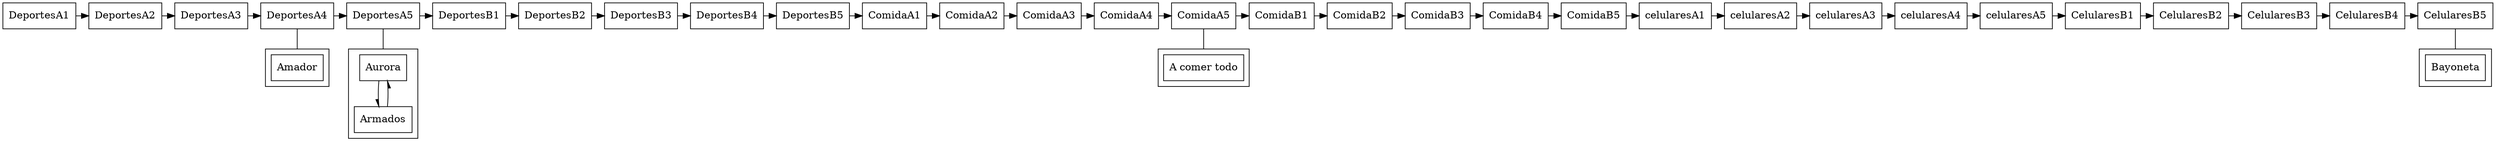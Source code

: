 digraph G {
 rankdir=TD
	node[shape=box]
	compound=true

	DeportesA1->DeportesA2 [constraint=false]
	DeportesA2->DeportesA3 [constraint=false]
	DeportesA3->DeportesA4 [constraint=false]

	subgraph clusterDeportesA4 {
		"Amador"
	 } 
	DeportesA4->"Amador" [lhead=clusterDeportesA4 arrowhead=none]

	DeportesA4->DeportesA5 [constraint=false]

	subgraph clusterDeportesA5 {
		"Aurora"->"Armados" [arrowhead=rnormal]
		"Armados"->"Aurora" [arrowhead=rnormal]
	 } 
	DeportesA5->"Aurora" [lhead=clusterDeportesA5 arrowhead=none]

	DeportesA5->DeportesB1 [constraint=false]
	DeportesB1->DeportesB2 [constraint=false]
	DeportesB2->DeportesB3 [constraint=false]
	DeportesB3->DeportesB4 [constraint=false]
	DeportesB4->DeportesB5 [constraint=false]
	DeportesB5->ComidaA1 [constraint=false]
	ComidaA1->ComidaA2 [constraint=false]
	ComidaA2->ComidaA3 [constraint=false]
	ComidaA3->ComidaA4 [constraint=false]
	ComidaA4->ComidaA5 [constraint=false]

	subgraph clusterComidaA5 {
		"A comer todo"
	 } 
	ComidaA5->"A comer todo" [lhead=clusterComidaA5 arrowhead=none]

	ComidaA5->ComidaB1 [constraint=false]
	ComidaB1->ComidaB2 [constraint=false]
	ComidaB2->ComidaB3 [constraint=false]
	ComidaB3->ComidaB4 [constraint=false]
	ComidaB4->ComidaB5 [constraint=false]
	ComidaB5->celularesA1 [constraint=false]
	celularesA1->celularesA2 [constraint=false]
	celularesA2->celularesA3 [constraint=false]
	celularesA3->celularesA4 [constraint=false]
	celularesA4->celularesA5 [constraint=false]
	celularesA5->CelularesB1 [constraint=false]
	CelularesB1->CelularesB2 [constraint=false]
	CelularesB2->CelularesB3 [constraint=false]
	CelularesB3->CelularesB4 [constraint=false]
	CelularesB4->CelularesB5 [constraint=false]

	subgraph clusterCelularesB5 {
		"Bayoneta"
	 } 
	CelularesB5->"Bayoneta" [lhead=clusterCelularesB5 arrowhead=none]


}